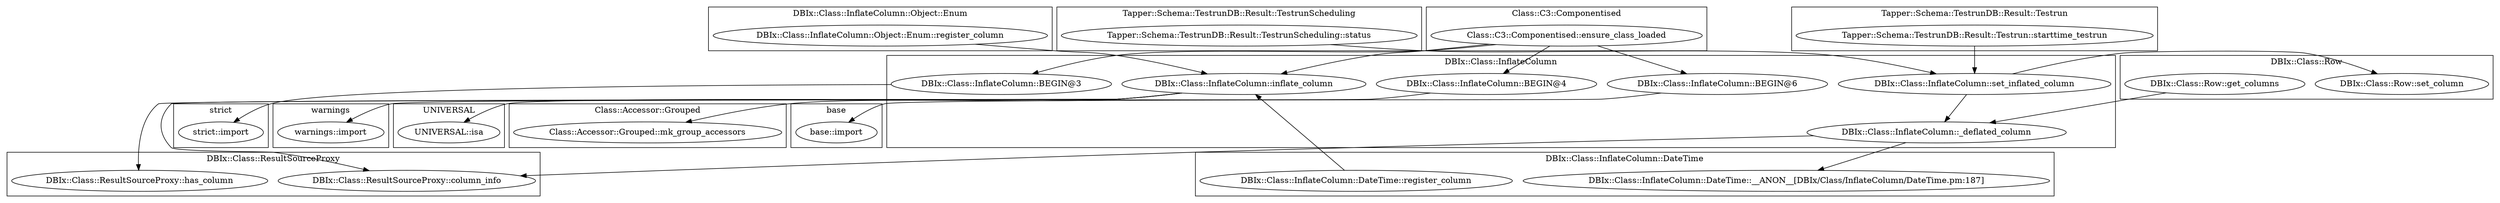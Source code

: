 digraph {
graph [overlap=false]
subgraph cluster_DBIx_Class_InflateColumn_DateTime {
	label="DBIx::Class::InflateColumn::DateTime";
	"DBIx::Class::InflateColumn::DateTime::register_column";
	"DBIx::Class::InflateColumn::DateTime::__ANON__[DBIx/Class/InflateColumn/DateTime.pm:187]";
}
subgraph cluster_DBIx_Class_InflateColumn_Object_Enum {
	label="DBIx::Class::InflateColumn::Object::Enum";
	"DBIx::Class::InflateColumn::Object::Enum::register_column";
}
subgraph cluster_Tapper_Schema_TestrunDB_Result_TestrunScheduling {
	label="Tapper::Schema::TestrunDB::Result::TestrunScheduling";
	"Tapper::Schema::TestrunDB::Result::TestrunScheduling::status";
}
subgraph cluster_DBIx_Class_InflateColumn {
	label="DBIx::Class::InflateColumn";
	"DBIx::Class::InflateColumn::set_inflated_column";
	"DBIx::Class::InflateColumn::BEGIN@3";
	"DBIx::Class::InflateColumn::BEGIN@4";
	"DBIx::Class::InflateColumn::inflate_column";
	"DBIx::Class::InflateColumn::_deflated_column";
	"DBIx::Class::InflateColumn::BEGIN@6";
}
subgraph cluster_UNIVERSAL {
	label="UNIVERSAL";
	"UNIVERSAL::isa";
}
subgraph cluster_base {
	label="base";
	"base::import";
}
subgraph cluster_DBIx_Class_ResultSourceProxy {
	label="DBIx::Class::ResultSourceProxy";
	"DBIx::Class::ResultSourceProxy::column_info";
	"DBIx::Class::ResultSourceProxy::has_column";
}
subgraph cluster_Class_C3_Componentised {
	label="Class::C3::Componentised";
	"Class::C3::Componentised::ensure_class_loaded";
}
subgraph cluster_Tapper_Schema_TestrunDB_Result_Testrun {
	label="Tapper::Schema::TestrunDB::Result::Testrun";
	"Tapper::Schema::TestrunDB::Result::Testrun::starttime_testrun";
}
subgraph cluster_warnings {
	label="warnings";
	"warnings::import";
}
subgraph cluster_DBIx_Class_Row {
	label="DBIx::Class::Row";
	"DBIx::Class::Row::get_columns";
	"DBIx::Class::Row::set_column";
}
subgraph cluster_strict {
	label="strict";
	"strict::import";
}
subgraph cluster_Class_Accessor_Grouped {
	label="Class::Accessor::Grouped";
	"Class::Accessor::Grouped::mk_group_accessors";
}
"DBIx::Class::InflateColumn::_deflated_column" -> "DBIx::Class::InflateColumn::DateTime::__ANON__[DBIx/Class/InflateColumn/DateTime.pm:187]";
"DBIx::Class::InflateColumn::set_inflated_column" -> "DBIx::Class::Row::set_column";
"DBIx::Class::InflateColumn::_deflated_column" -> "DBIx::Class::ResultSourceProxy::column_info";
"DBIx::Class::InflateColumn::inflate_column" -> "DBIx::Class::ResultSourceProxy::column_info";
"Class::C3::Componentised::ensure_class_loaded" -> "DBIx::Class::InflateColumn::BEGIN@6";
"DBIx::Class::InflateColumn::BEGIN@6" -> "base::import";
"DBIx::Class::InflateColumn::BEGIN@4" -> "warnings::import";
"DBIx::Class::InflateColumn::set_inflated_column" -> "DBIx::Class::InflateColumn::_deflated_column";
"DBIx::Class::Row::get_columns" -> "DBIx::Class::InflateColumn::_deflated_column";
"DBIx::Class::InflateColumn::BEGIN@3" -> "strict::import";
"Class::C3::Componentised::ensure_class_loaded" -> "DBIx::Class::InflateColumn::BEGIN@3";
"Class::C3::Componentised::ensure_class_loaded" -> "DBIx::Class::InflateColumn::BEGIN@4";
"DBIx::Class::InflateColumn::inflate_column" -> "Class::Accessor::Grouped::mk_group_accessors";
"Tapper::Schema::TestrunDB::Result::Testrun::starttime_testrun" -> "DBIx::Class::InflateColumn::set_inflated_column";
"Tapper::Schema::TestrunDB::Result::TestrunScheduling::status" -> "DBIx::Class::InflateColumn::set_inflated_column";
"DBIx::Class::InflateColumn::inflate_column" -> "DBIx::Class::ResultSourceProxy::has_column";
"DBIx::Class::InflateColumn::inflate_column" -> "UNIVERSAL::isa";
"DBIx::Class::InflateColumn::DateTime::register_column" -> "DBIx::Class::InflateColumn::inflate_column";
"DBIx::Class::InflateColumn::Object::Enum::register_column" -> "DBIx::Class::InflateColumn::inflate_column";
"Class::C3::Componentised::ensure_class_loaded" -> "DBIx::Class::InflateColumn::inflate_column";
}
